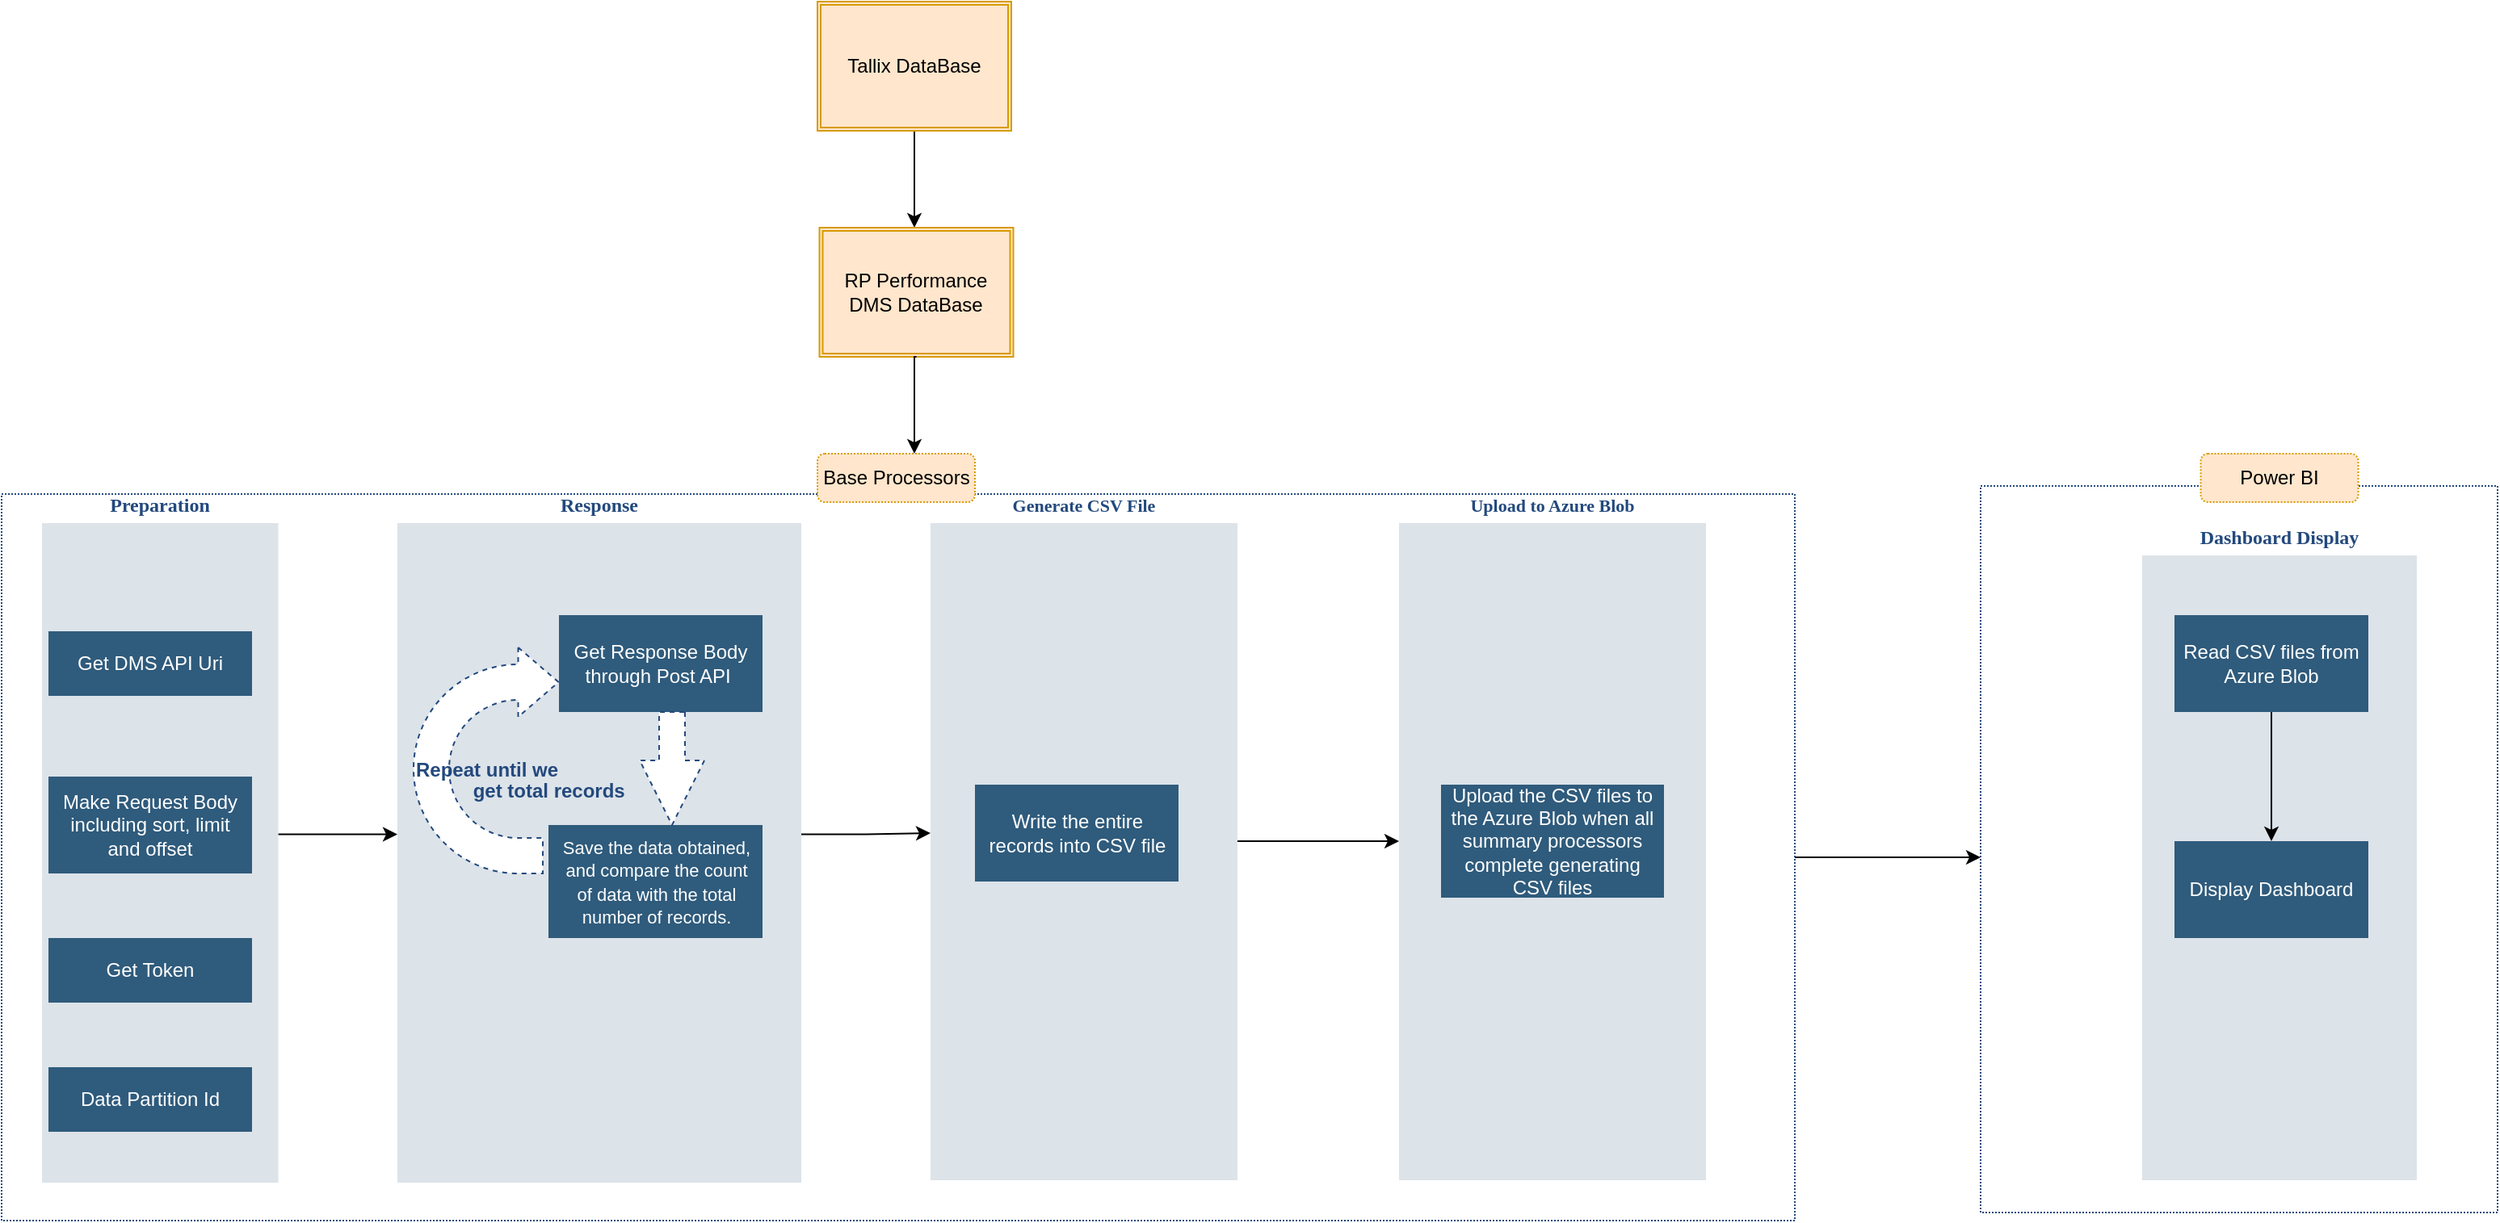 <mxfile version="20.5.1" type="github">
  <diagram id="ii7lFE6ZZYYBmCmppfYw" name="Page-1">
    <mxGraphModel dx="1454" dy="908" grid="1" gridSize="10" guides="1" tooltips="1" connect="1" arrows="1" fold="1" page="1" pageScale="1" pageWidth="850" pageHeight="1100" math="0" shadow="0">
      <root>
        <mxCell id="0" />
        <mxCell id="1" parent="0" />
        <mxCell id="581w8BlQVOQLQmXXiZp2-152" value="" style="edgeStyle=orthogonalEdgeStyle;rounded=0;orthogonalLoop=1;jettySize=auto;html=1;fontSize=11;fontColor=#23497D;" edge="1" parent="1" source="581w8BlQVOQLQmXXiZp2-18" target="581w8BlQVOQLQmXXiZp2-151">
          <mxGeometry relative="1" as="geometry">
            <Array as="points">
              <mxPoint x="1650" y="550" />
              <mxPoint x="1650" y="550" />
            </Array>
          </mxGeometry>
        </mxCell>
        <mxCell id="581w8BlQVOQLQmXXiZp2-18" value="" style="rounded=0;whiteSpace=wrap;html=1;dashed=1;dashPattern=1 1;fillColor=#FFFFFF;strokeColor=#23497D;" vertex="1" parent="1">
          <mxGeometry x="425" y="325" width="1110" height="450" as="geometry" />
        </mxCell>
        <mxCell id="581w8BlQVOQLQmXXiZp2-127" value="" style="edgeStyle=orthogonalEdgeStyle;rounded=0;orthogonalLoop=1;jettySize=auto;html=1;fontColor=#FFFFFF;" edge="1" parent="1" source="581w8BlQVOQLQmXXiZp2-108" target="581w8BlQVOQLQmXXiZp2-122">
          <mxGeometry relative="1" as="geometry" />
        </mxCell>
        <mxCell id="581w8BlQVOQLQmXXiZp2-108" value="&lt;font color=&quot;#23497d&quot;&gt;Preparation&lt;/font&gt;" style="swimlane;whiteSpace=wrap;fillColor=none;swimlaneFillColor=#BAC8D3;fontColor=#2F5B7C;fontFamily=Tahoma;html=1;strokeColor=none;opacity=50;" vertex="1" parent="1">
          <mxGeometry x="450" y="320" width="146.25" height="431.5" as="geometry">
            <mxRectangle x="20" y="20" width="80" height="23" as="alternateBounds" />
          </mxGeometry>
        </mxCell>
        <mxCell id="581w8BlQVOQLQmXXiZp2-109" value="Get DMS API Uri" style="whiteSpace=wrap;shadow=0;fontColor=#FFFFFF;fontFamily=Helvetica;fontStyle=0;html=1;fontSize=12;plain-purple;strokeColor=none;fillColor=#2f5b7c;gradientColor=none;spacing=6;verticalAlign=middle;" vertex="1" parent="581w8BlQVOQLQmXXiZp2-108">
          <mxGeometry x="4" y="90" width="126" height="40" as="geometry" />
        </mxCell>
        <mxCell id="581w8BlQVOQLQmXXiZp2-114" value="Make Request Body including sort, limit and offset" style="whiteSpace=wrap;shadow=0;fontColor=#FFFFFF;fontFamily=Helvetica;fontStyle=0;html=1;fontSize=12;plain-purple;strokeColor=none;fillColor=#2f5b7c;gradientColor=none;spacing=6;verticalAlign=middle;" vertex="1" parent="581w8BlQVOQLQmXXiZp2-108">
          <mxGeometry x="4" y="180" width="126" height="60" as="geometry" />
        </mxCell>
        <mxCell id="581w8BlQVOQLQmXXiZp2-145" value="Get Token" style="whiteSpace=wrap;shadow=0;fontColor=#FFFFFF;fontFamily=Helvetica;fontStyle=0;html=1;fontSize=12;plain-purple;strokeColor=none;fillColor=#2f5b7c;gradientColor=none;spacing=6;verticalAlign=middle;" vertex="1" parent="581w8BlQVOQLQmXXiZp2-108">
          <mxGeometry x="4" y="280" width="126" height="40" as="geometry" />
        </mxCell>
        <mxCell id="581w8BlQVOQLQmXXiZp2-146" value="Data Partition Id" style="whiteSpace=wrap;shadow=0;fontColor=#FFFFFF;fontFamily=Helvetica;fontStyle=0;html=1;fontSize=12;plain-purple;strokeColor=none;fillColor=#2f5b7c;gradientColor=none;spacing=6;verticalAlign=middle;" vertex="1" parent="581w8BlQVOQLQmXXiZp2-108">
          <mxGeometry x="4" y="360" width="126" height="40" as="geometry" />
        </mxCell>
        <mxCell id="581w8BlQVOQLQmXXiZp2-142" value="" style="edgeStyle=orthogonalEdgeStyle;rounded=0;orthogonalLoop=1;jettySize=auto;html=1;fontSize=11;fontColor=#B266FF;" edge="1" parent="1" source="581w8BlQVOQLQmXXiZp2-122" target="581w8BlQVOQLQmXXiZp2-137">
          <mxGeometry relative="1" as="geometry" />
        </mxCell>
        <mxCell id="581w8BlQVOQLQmXXiZp2-122" value="&lt;font color=&quot;#23497d&quot;&gt;Response&lt;/font&gt;" style="swimlane;whiteSpace=wrap;fillColor=none;swimlaneFillColor=#BAC8D3;fontColor=#FFFFFF;fontFamily=Tahoma;html=1;strokeColor=none;opacity=50;startSize=23;" vertex="1" parent="1">
          <mxGeometry x="670" y="320" width="250" height="431.5" as="geometry">
            <mxRectangle x="20" y="20" width="80" height="23" as="alternateBounds" />
          </mxGeometry>
        </mxCell>
        <mxCell id="581w8BlQVOQLQmXXiZp2-123" value="Get Response Body through Post API&amp;nbsp;" style="whiteSpace=wrap;shadow=0;fontColor=#FFFFFF;fontFamily=Helvetica;fontStyle=0;html=1;fontSize=12;plain-purple;strokeColor=none;fillColor=#2f5b7c;gradientColor=none;spacing=6;verticalAlign=middle;" vertex="1" parent="581w8BlQVOQLQmXXiZp2-122">
          <mxGeometry x="100" y="80" width="126" height="60" as="geometry" />
        </mxCell>
        <mxCell id="581w8BlQVOQLQmXXiZp2-124" value="&lt;font style=&quot;font-size: 11px;&quot;&gt;Save the data obtained, and compare the count of data with the total number of records.&lt;/font&gt;" style="whiteSpace=wrap;shadow=0;fontColor=#FFFFFF;fontFamily=Helvetica;fontStyle=0;html=1;fontSize=12;plain-purple;strokeColor=none;fillColor=#2f5b7c;gradientColor=none;spacing=6;verticalAlign=middle;" vertex="1" parent="581w8BlQVOQLQmXXiZp2-122">
          <mxGeometry x="93.5" y="210" width="132.5" height="70" as="geometry" />
        </mxCell>
        <mxCell id="581w8BlQVOQLQmXXiZp2-134" value="&lt;p style=&quot;line-height: 1.1;&quot;&gt;&lt;font color=&quot;#b266ff&quot;&gt;&amp;nbsp; &amp;nbsp; &amp;nbsp; &amp;nbsp; &amp;nbsp; &amp;nbsp; &amp;nbsp; &amp;nbsp; &amp;nbsp; &amp;nbsp; &amp;nbsp; &amp;nbsp; &amp;nbsp;&lt;/font&gt;&lt;/p&gt;&lt;p style=&quot;line-height: 1.1;&quot;&gt;&lt;span style=&quot;color: rgb(178, 102, 255); white-space: pre;&quot;&gt;	&lt;/span&gt;&lt;span style=&quot;color: rgb(178, 102, 255); white-space: pre;&quot;&gt;	&lt;/span&gt;&lt;span style=&quot;color: rgb(178, 102, 255); white-space: pre;&quot;&gt;	&lt;/span&gt;&lt;font color=&quot;#23497d&quot;&gt;Repeat until we &lt;br&gt;&amp;nbsp; &amp;nbsp; &amp;nbsp; &amp;nbsp; &amp;nbsp; &amp;nbsp; &amp;nbsp; &amp;nbsp; &amp;nbsp; &amp;nbsp; &amp;nbsp; &amp;nbsp; &amp;nbsp; get total records&lt;/font&gt;&lt;/p&gt;" style="html=1;shadow=0;dashed=1;align=center;verticalAlign=middle;shape=mxgraph.arrows2.uTurnArrow;dy=11;arrowHead=43;dx2=25;fontColor=#FFFFFF;fillColor=#FFFFFF;direction=east;fontStyle=1;strokeColor=#23497D;" vertex="1" parent="581w8BlQVOQLQmXXiZp2-122">
          <mxGeometry x="10" y="100" width="80" height="140" as="geometry" />
        </mxCell>
        <mxCell id="581w8BlQVOQLQmXXiZp2-136" value="" style="html=1;shadow=0;dashed=1;align=center;verticalAlign=middle;shape=mxgraph.arrows2.arrow;dy=0.6;dx=40;direction=south;notch=0;strokeColor=#23497D;fontColor=#B266FF;fillColor=#FFFFFF;" vertex="1" parent="581w8BlQVOQLQmXXiZp2-122">
          <mxGeometry x="150" y="140" width="40" height="70" as="geometry" />
        </mxCell>
        <mxCell id="581w8BlQVOQLQmXXiZp2-137" value="&lt;font color=&quot;#23497d&quot;&gt;Generate CSV File&lt;/font&gt;" style="swimlane;whiteSpace=wrap;fillColor=none;swimlaneFillColor=#BAC8D3;fontColor=#B266FF;fontFamily=Tahoma;html=1;strokeColor=none;opacity=50;startSize=23;fontSize=11;" vertex="1" parent="1">
          <mxGeometry x="1000" y="320" width="190" height="430" as="geometry">
            <mxRectangle x="20" y="20" width="80" height="23" as="alternateBounds" />
          </mxGeometry>
        </mxCell>
        <mxCell id="581w8BlQVOQLQmXXiZp2-138" value="Write the entire records into CSV file" style="whiteSpace=wrap;shadow=0;fontColor=#FFFFFF;fontFamily=Helvetica;fontStyle=0;html=1;fontSize=12;plain-purple;strokeColor=none;fillColor=#2f5b7c;gradientColor=none;spacing=6;verticalAlign=middle;" vertex="1" parent="581w8BlQVOQLQmXXiZp2-137">
          <mxGeometry x="27.5" y="185" width="126" height="60" as="geometry" />
        </mxCell>
        <mxCell id="581w8BlQVOQLQmXXiZp2-19" value="Base Processors" style="rounded=1;whiteSpace=wrap;html=1;dashed=1;dashPattern=1 1;fillColor=#ffe6cc;strokeColor=#d79b00;" vertex="1" parent="581w8BlQVOQLQmXXiZp2-137">
          <mxGeometry x="-70" y="-20" width="97.5" height="30" as="geometry" />
        </mxCell>
        <mxCell id="581w8BlQVOQLQmXXiZp2-151" value="" style="rounded=0;whiteSpace=wrap;html=1;dashed=1;dashPattern=1 1;fillColor=#FFFFFF;strokeColor=#23497D;" vertex="1" parent="1">
          <mxGeometry x="1650" y="320" width="320" height="450" as="geometry" />
        </mxCell>
        <mxCell id="581w8BlQVOQLQmXXiZp2-153" value="Power BI" style="rounded=1;whiteSpace=wrap;html=1;dashed=1;dashPattern=1 1;fillColor=#ffe6cc;strokeColor=#d79b00;" vertex="1" parent="1">
          <mxGeometry x="1786.25" y="300" width="97.5" height="30" as="geometry" />
        </mxCell>
        <mxCell id="581w8BlQVOQLQmXXiZp2-157" value="&lt;font color=&quot;#23497d&quot;&gt;Dashboard Display&lt;/font&gt;" style="swimlane;whiteSpace=wrap;fillColor=none;swimlaneFillColor=#BAC8D3;fontColor=#2F5B7C;fontFamily=Tahoma;html=1;strokeColor=none;opacity=50;" vertex="1" parent="1">
          <mxGeometry x="1750" y="340" width="170" height="410" as="geometry">
            <mxRectangle x="20" y="20" width="80" height="23" as="alternateBounds" />
          </mxGeometry>
        </mxCell>
        <mxCell id="581w8BlQVOQLQmXXiZp2-164" value="" style="edgeStyle=orthogonalEdgeStyle;rounded=0;orthogonalLoop=1;jettySize=auto;html=1;fontSize=11;fontColor=#23497D;" edge="1" parent="581w8BlQVOQLQmXXiZp2-157" source="581w8BlQVOQLQmXXiZp2-158" target="581w8BlQVOQLQmXXiZp2-163">
          <mxGeometry relative="1" as="geometry" />
        </mxCell>
        <mxCell id="581w8BlQVOQLQmXXiZp2-158" value="Read CSV files from Azure Blob" style="whiteSpace=wrap;shadow=0;fontColor=#FFFFFF;fontFamily=Helvetica;fontStyle=0;html=1;fontSize=12;plain-purple;strokeColor=none;fillColor=#2f5b7c;gradientColor=none;spacing=6;verticalAlign=middle;" vertex="1" parent="581w8BlQVOQLQmXXiZp2-157">
          <mxGeometry x="20" y="60" width="120" height="60" as="geometry" />
        </mxCell>
        <mxCell id="581w8BlQVOQLQmXXiZp2-163" value="Display Dashboard" style="whiteSpace=wrap;shadow=0;fontColor=#FFFFFF;fontFamily=Helvetica;fontStyle=0;html=1;fontSize=12;plain-purple;strokeColor=none;fillColor=#2f5b7c;gradientColor=none;spacing=6;verticalAlign=middle;" vertex="1" parent="581w8BlQVOQLQmXXiZp2-157">
          <mxGeometry x="20" y="200" width="120" height="60" as="geometry" />
        </mxCell>
        <mxCell id="581w8BlQVOQLQmXXiZp2-168" value="" style="edgeStyle=orthogonalEdgeStyle;rounded=0;orthogonalLoop=1;jettySize=auto;html=1;fontSize=11;fontColor=#23497D;" edge="1" parent="1" source="581w8BlQVOQLQmXXiZp2-166">
          <mxGeometry relative="1" as="geometry">
            <mxPoint x="990" y="160" as="targetPoint" />
          </mxGeometry>
        </mxCell>
        <mxCell id="581w8BlQVOQLQmXXiZp2-166" value="Tallix DataBase" style="shape=ext;double=1;rounded=0;whiteSpace=wrap;html=1;fillColor=#ffe6cc;strokeColor=#d79b00;" vertex="1" parent="1">
          <mxGeometry x="930" y="20" width="120" height="80" as="geometry" />
        </mxCell>
        <mxCell id="581w8BlQVOQLQmXXiZp2-167" value="RP Performance DMS DataBase" style="shape=ext;double=1;rounded=0;whiteSpace=wrap;html=1;fillColor=#ffe6cc;strokeColor=#d79b00;" vertex="1" parent="1">
          <mxGeometry x="931.25" y="160" width="120" height="80" as="geometry" />
        </mxCell>
        <mxCell id="581w8BlQVOQLQmXXiZp2-169" value="" style="edgeStyle=orthogonalEdgeStyle;rounded=0;orthogonalLoop=1;jettySize=auto;html=1;fontSize=11;fontColor=#23497D;exitX=0.5;exitY=1;exitDx=0;exitDy=0;" edge="1" parent="1" source="581w8BlQVOQLQmXXiZp2-167">
          <mxGeometry relative="1" as="geometry">
            <mxPoint x="990" y="250" as="sourcePoint" />
            <mxPoint x="990" y="300" as="targetPoint" />
            <Array as="points">
              <mxPoint x="990" y="240" />
            </Array>
          </mxGeometry>
        </mxCell>
        <mxCell id="581w8BlQVOQLQmXXiZp2-154" value="&lt;font color=&quot;#23497d&quot;&gt;Upload to Azure Blob&lt;/font&gt;" style="swimlane;whiteSpace=wrap;fillColor=none;swimlaneFillColor=#BAC8D3;fontColor=#23497D;fontFamily=Tahoma;html=1;strokeColor=none;opacity=50;startSize=23;fontSize=11;" vertex="1" parent="1">
          <mxGeometry x="1290" y="320" width="190" height="430" as="geometry">
            <mxRectangle x="20" y="20" width="80" height="23" as="alternateBounds" />
          </mxGeometry>
        </mxCell>
        <mxCell id="581w8BlQVOQLQmXXiZp2-155" value="Upload the CSV files to the Azure Blob when all summary processors complete generating CSV files" style="whiteSpace=wrap;shadow=0;fontColor=#FFFFFF;fontFamily=Helvetica;fontStyle=0;html=1;fontSize=12;plain-purple;strokeColor=none;fillColor=#2f5b7c;gradientColor=none;spacing=6;verticalAlign=middle;" vertex="1" parent="581w8BlQVOQLQmXXiZp2-154">
          <mxGeometry x="26" y="185" width="138" height="70" as="geometry" />
        </mxCell>
        <mxCell id="581w8BlQVOQLQmXXiZp2-176" value="" style="endArrow=classic;html=1;rounded=0;fontSize=11;fontColor=#23497D;" edge="1" parent="1">
          <mxGeometry width="50" height="50" relative="1" as="geometry">
            <mxPoint x="1190" y="540" as="sourcePoint" />
            <mxPoint x="1290" y="540" as="targetPoint" />
          </mxGeometry>
        </mxCell>
      </root>
    </mxGraphModel>
  </diagram>
</mxfile>
